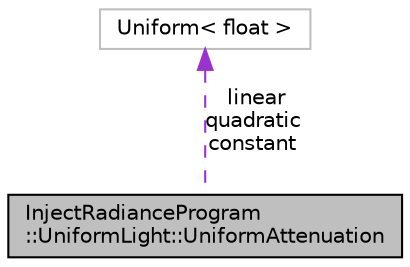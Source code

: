 digraph "InjectRadianceProgram::UniformLight::UniformAttenuation"
{
 // INTERACTIVE_SVG=YES
 // LATEX_PDF_SIZE
  edge [fontname="Helvetica",fontsize="10",labelfontname="Helvetica",labelfontsize="10"];
  node [fontname="Helvetica",fontsize="10",shape=record];
  Node1 [label="InjectRadianceProgram\l::UniformLight::UniformAttenuation",height=0.2,width=0.4,color="black", fillcolor="grey75", style="filled", fontcolor="black",tooltip=" "];
  Node2 -> Node1 [dir="back",color="darkorchid3",fontsize="10",style="dashed",label=" linear\nquadratic\nconstant" ,fontname="Helvetica"];
  Node2 [label="Uniform\< float \>",height=0.2,width=0.4,color="grey75", fillcolor="white", style="filled",tooltip=" "];
}
